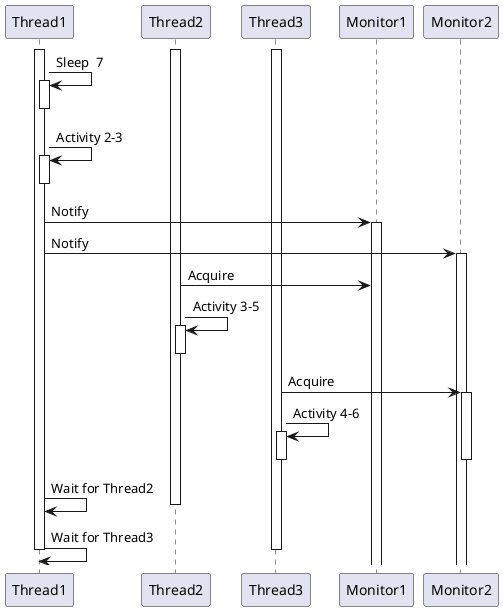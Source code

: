 @startuml
activate Thread1
activate Thread2
activate Thread3


Thread1 -> Thread1: Sleep  7
activate Thread1
deactivate Thread1
Thread1 -> Thread1: Activity 2-3
activate Thread1
deactivate Thread1
Thread1 -> Monitor1: Notify
activate Monitor1
Thread1 -> Monitor2: Notify
activate Monitor2


Thread2 -> Monitor1: Acquire
Thread2 -> Thread2: Activity 3-5
activate Thread2
deactivate Thread2


Thread3 -> Monitor2: Acquire
activate Monitor2
Thread3 -> Thread3: Activity 4-6
activate Thread3
deactivate Thread3
deactivate Monitor2


Thread1 -> Thread1: Wait for Thread2
deactivate Thread2
Thread1 -> Thread1: Wait for Thread3
deactivate Thread3
deactivate Thread1

@enduml